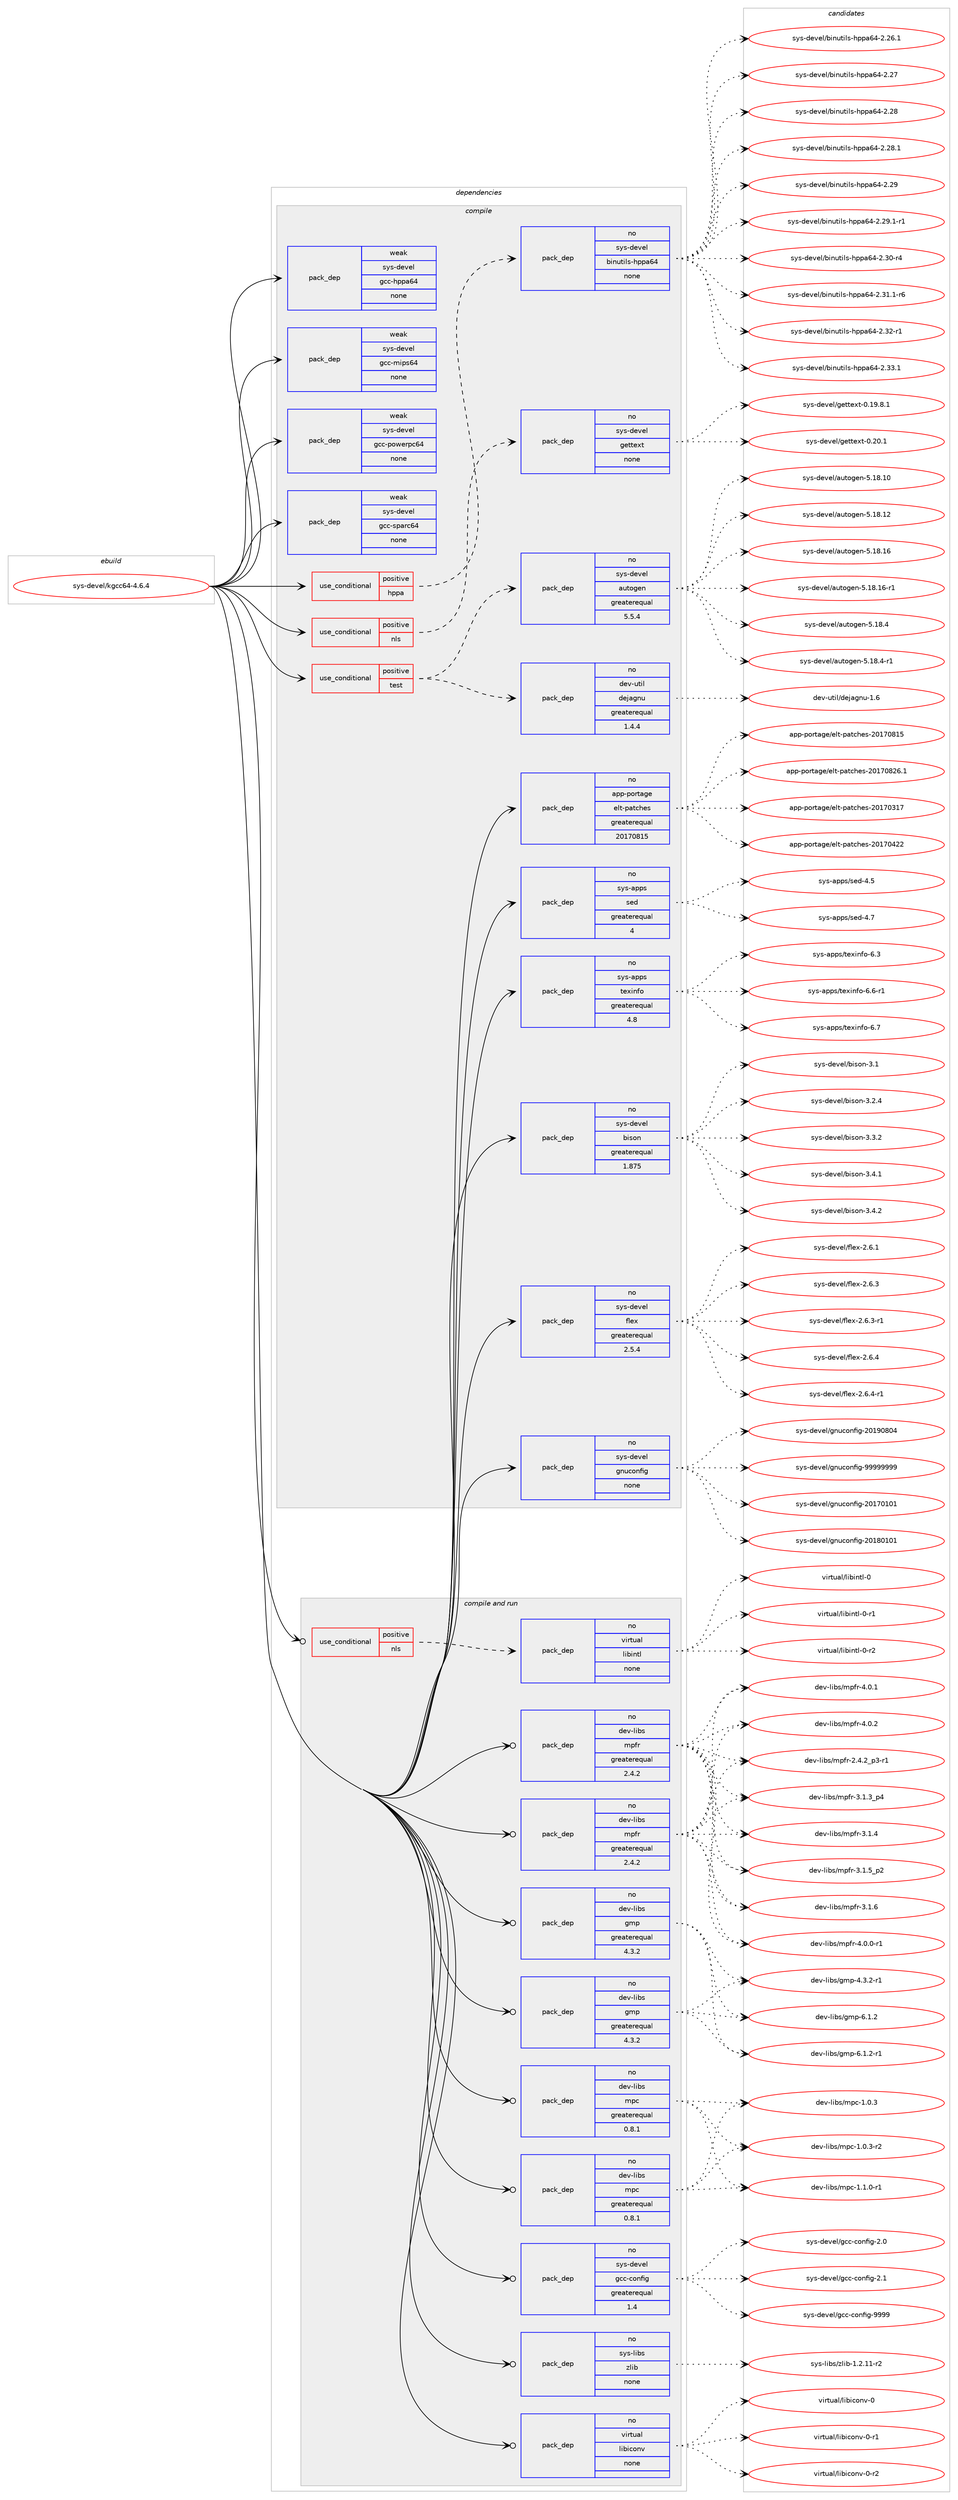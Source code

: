 digraph prolog {

# *************
# Graph options
# *************

newrank=true;
concentrate=true;
compound=true;
graph [rankdir=LR,fontname=Helvetica,fontsize=10,ranksep=1.5];#, ranksep=2.5, nodesep=0.2];
edge  [arrowhead=vee];
node  [fontname=Helvetica,fontsize=10];

# **********
# The ebuild
# **********

subgraph cluster_leftcol {
color=gray;
rank=same;
label=<<i>ebuild</i>>;
id [label="sys-devel/kgcc64-4.6.4", color=red, width=4, href="../sys-devel/kgcc64-4.6.4.svg"];
}

# ****************
# The dependencies
# ****************

subgraph cluster_midcol {
color=gray;
label=<<i>dependencies</i>>;
subgraph cluster_compile {
fillcolor="#eeeeee";
style=filled;
label=<<i>compile</i>>;
subgraph cond213949 {
dependency889942 [label=<<TABLE BORDER="0" CELLBORDER="1" CELLSPACING="0" CELLPADDING="4"><TR><TD ROWSPAN="3" CELLPADDING="10">use_conditional</TD></TR><TR><TD>positive</TD></TR><TR><TD>hppa</TD></TR></TABLE>>, shape=none, color=red];
subgraph pack660429 {
dependency889943 [label=<<TABLE BORDER="0" CELLBORDER="1" CELLSPACING="0" CELLPADDING="4" WIDTH="220"><TR><TD ROWSPAN="6" CELLPADDING="30">pack_dep</TD></TR><TR><TD WIDTH="110">no</TD></TR><TR><TD>sys-devel</TD></TR><TR><TD>binutils-hppa64</TD></TR><TR><TD>none</TD></TR><TR><TD></TD></TR></TABLE>>, shape=none, color=blue];
}
dependency889942:e -> dependency889943:w [weight=20,style="dashed",arrowhead="vee"];
}
id:e -> dependency889942:w [weight=20,style="solid",arrowhead="vee"];
subgraph cond213950 {
dependency889944 [label=<<TABLE BORDER="0" CELLBORDER="1" CELLSPACING="0" CELLPADDING="4"><TR><TD ROWSPAN="3" CELLPADDING="10">use_conditional</TD></TR><TR><TD>positive</TD></TR><TR><TD>nls</TD></TR></TABLE>>, shape=none, color=red];
subgraph pack660430 {
dependency889945 [label=<<TABLE BORDER="0" CELLBORDER="1" CELLSPACING="0" CELLPADDING="4" WIDTH="220"><TR><TD ROWSPAN="6" CELLPADDING="30">pack_dep</TD></TR><TR><TD WIDTH="110">no</TD></TR><TR><TD>sys-devel</TD></TR><TR><TD>gettext</TD></TR><TR><TD>none</TD></TR><TR><TD></TD></TR></TABLE>>, shape=none, color=blue];
}
dependency889944:e -> dependency889945:w [weight=20,style="dashed",arrowhead="vee"];
}
id:e -> dependency889944:w [weight=20,style="solid",arrowhead="vee"];
subgraph cond213951 {
dependency889946 [label=<<TABLE BORDER="0" CELLBORDER="1" CELLSPACING="0" CELLPADDING="4"><TR><TD ROWSPAN="3" CELLPADDING="10">use_conditional</TD></TR><TR><TD>positive</TD></TR><TR><TD>test</TD></TR></TABLE>>, shape=none, color=red];
subgraph pack660431 {
dependency889947 [label=<<TABLE BORDER="0" CELLBORDER="1" CELLSPACING="0" CELLPADDING="4" WIDTH="220"><TR><TD ROWSPAN="6" CELLPADDING="30">pack_dep</TD></TR><TR><TD WIDTH="110">no</TD></TR><TR><TD>dev-util</TD></TR><TR><TD>dejagnu</TD></TR><TR><TD>greaterequal</TD></TR><TR><TD>1.4.4</TD></TR></TABLE>>, shape=none, color=blue];
}
dependency889946:e -> dependency889947:w [weight=20,style="dashed",arrowhead="vee"];
subgraph pack660432 {
dependency889948 [label=<<TABLE BORDER="0" CELLBORDER="1" CELLSPACING="0" CELLPADDING="4" WIDTH="220"><TR><TD ROWSPAN="6" CELLPADDING="30">pack_dep</TD></TR><TR><TD WIDTH="110">no</TD></TR><TR><TD>sys-devel</TD></TR><TR><TD>autogen</TD></TR><TR><TD>greaterequal</TD></TR><TR><TD>5.5.4</TD></TR></TABLE>>, shape=none, color=blue];
}
dependency889946:e -> dependency889948:w [weight=20,style="dashed",arrowhead="vee"];
}
id:e -> dependency889946:w [weight=20,style="solid",arrowhead="vee"];
subgraph pack660433 {
dependency889949 [label=<<TABLE BORDER="0" CELLBORDER="1" CELLSPACING="0" CELLPADDING="4" WIDTH="220"><TR><TD ROWSPAN="6" CELLPADDING="30">pack_dep</TD></TR><TR><TD WIDTH="110">no</TD></TR><TR><TD>app-portage</TD></TR><TR><TD>elt-patches</TD></TR><TR><TD>greaterequal</TD></TR><TR><TD>20170815</TD></TR></TABLE>>, shape=none, color=blue];
}
id:e -> dependency889949:w [weight=20,style="solid",arrowhead="vee"];
subgraph pack660434 {
dependency889950 [label=<<TABLE BORDER="0" CELLBORDER="1" CELLSPACING="0" CELLPADDING="4" WIDTH="220"><TR><TD ROWSPAN="6" CELLPADDING="30">pack_dep</TD></TR><TR><TD WIDTH="110">no</TD></TR><TR><TD>sys-apps</TD></TR><TR><TD>sed</TD></TR><TR><TD>greaterequal</TD></TR><TR><TD>4</TD></TR></TABLE>>, shape=none, color=blue];
}
id:e -> dependency889950:w [weight=20,style="solid",arrowhead="vee"];
subgraph pack660435 {
dependency889951 [label=<<TABLE BORDER="0" CELLBORDER="1" CELLSPACING="0" CELLPADDING="4" WIDTH="220"><TR><TD ROWSPAN="6" CELLPADDING="30">pack_dep</TD></TR><TR><TD WIDTH="110">no</TD></TR><TR><TD>sys-apps</TD></TR><TR><TD>texinfo</TD></TR><TR><TD>greaterequal</TD></TR><TR><TD>4.8</TD></TR></TABLE>>, shape=none, color=blue];
}
id:e -> dependency889951:w [weight=20,style="solid",arrowhead="vee"];
subgraph pack660436 {
dependency889952 [label=<<TABLE BORDER="0" CELLBORDER="1" CELLSPACING="0" CELLPADDING="4" WIDTH="220"><TR><TD ROWSPAN="6" CELLPADDING="30">pack_dep</TD></TR><TR><TD WIDTH="110">no</TD></TR><TR><TD>sys-devel</TD></TR><TR><TD>bison</TD></TR><TR><TD>greaterequal</TD></TR><TR><TD>1.875</TD></TR></TABLE>>, shape=none, color=blue];
}
id:e -> dependency889952:w [weight=20,style="solid",arrowhead="vee"];
subgraph pack660437 {
dependency889953 [label=<<TABLE BORDER="0" CELLBORDER="1" CELLSPACING="0" CELLPADDING="4" WIDTH="220"><TR><TD ROWSPAN="6" CELLPADDING="30">pack_dep</TD></TR><TR><TD WIDTH="110">no</TD></TR><TR><TD>sys-devel</TD></TR><TR><TD>flex</TD></TR><TR><TD>greaterequal</TD></TR><TR><TD>2.5.4</TD></TR></TABLE>>, shape=none, color=blue];
}
id:e -> dependency889953:w [weight=20,style="solid",arrowhead="vee"];
subgraph pack660438 {
dependency889954 [label=<<TABLE BORDER="0" CELLBORDER="1" CELLSPACING="0" CELLPADDING="4" WIDTH="220"><TR><TD ROWSPAN="6" CELLPADDING="30">pack_dep</TD></TR><TR><TD WIDTH="110">no</TD></TR><TR><TD>sys-devel</TD></TR><TR><TD>gnuconfig</TD></TR><TR><TD>none</TD></TR><TR><TD></TD></TR></TABLE>>, shape=none, color=blue];
}
id:e -> dependency889954:w [weight=20,style="solid",arrowhead="vee"];
subgraph pack660439 {
dependency889955 [label=<<TABLE BORDER="0" CELLBORDER="1" CELLSPACING="0" CELLPADDING="4" WIDTH="220"><TR><TD ROWSPAN="6" CELLPADDING="30">pack_dep</TD></TR><TR><TD WIDTH="110">weak</TD></TR><TR><TD>sys-devel</TD></TR><TR><TD>gcc-hppa64</TD></TR><TR><TD>none</TD></TR><TR><TD></TD></TR></TABLE>>, shape=none, color=blue];
}
id:e -> dependency889955:w [weight=20,style="solid",arrowhead="vee"];
subgraph pack660440 {
dependency889956 [label=<<TABLE BORDER="0" CELLBORDER="1" CELLSPACING="0" CELLPADDING="4" WIDTH="220"><TR><TD ROWSPAN="6" CELLPADDING="30">pack_dep</TD></TR><TR><TD WIDTH="110">weak</TD></TR><TR><TD>sys-devel</TD></TR><TR><TD>gcc-mips64</TD></TR><TR><TD>none</TD></TR><TR><TD></TD></TR></TABLE>>, shape=none, color=blue];
}
id:e -> dependency889956:w [weight=20,style="solid",arrowhead="vee"];
subgraph pack660441 {
dependency889957 [label=<<TABLE BORDER="0" CELLBORDER="1" CELLSPACING="0" CELLPADDING="4" WIDTH="220"><TR><TD ROWSPAN="6" CELLPADDING="30">pack_dep</TD></TR><TR><TD WIDTH="110">weak</TD></TR><TR><TD>sys-devel</TD></TR><TR><TD>gcc-powerpc64</TD></TR><TR><TD>none</TD></TR><TR><TD></TD></TR></TABLE>>, shape=none, color=blue];
}
id:e -> dependency889957:w [weight=20,style="solid",arrowhead="vee"];
subgraph pack660442 {
dependency889958 [label=<<TABLE BORDER="0" CELLBORDER="1" CELLSPACING="0" CELLPADDING="4" WIDTH="220"><TR><TD ROWSPAN="6" CELLPADDING="30">pack_dep</TD></TR><TR><TD WIDTH="110">weak</TD></TR><TR><TD>sys-devel</TD></TR><TR><TD>gcc-sparc64</TD></TR><TR><TD>none</TD></TR><TR><TD></TD></TR></TABLE>>, shape=none, color=blue];
}
id:e -> dependency889958:w [weight=20,style="solid",arrowhead="vee"];
}
subgraph cluster_compileandrun {
fillcolor="#eeeeee";
style=filled;
label=<<i>compile and run</i>>;
subgraph cond213952 {
dependency889959 [label=<<TABLE BORDER="0" CELLBORDER="1" CELLSPACING="0" CELLPADDING="4"><TR><TD ROWSPAN="3" CELLPADDING="10">use_conditional</TD></TR><TR><TD>positive</TD></TR><TR><TD>nls</TD></TR></TABLE>>, shape=none, color=red];
subgraph pack660443 {
dependency889960 [label=<<TABLE BORDER="0" CELLBORDER="1" CELLSPACING="0" CELLPADDING="4" WIDTH="220"><TR><TD ROWSPAN="6" CELLPADDING="30">pack_dep</TD></TR><TR><TD WIDTH="110">no</TD></TR><TR><TD>virtual</TD></TR><TR><TD>libintl</TD></TR><TR><TD>none</TD></TR><TR><TD></TD></TR></TABLE>>, shape=none, color=blue];
}
dependency889959:e -> dependency889960:w [weight=20,style="dashed",arrowhead="vee"];
}
id:e -> dependency889959:w [weight=20,style="solid",arrowhead="odotvee"];
subgraph pack660444 {
dependency889961 [label=<<TABLE BORDER="0" CELLBORDER="1" CELLSPACING="0" CELLPADDING="4" WIDTH="220"><TR><TD ROWSPAN="6" CELLPADDING="30">pack_dep</TD></TR><TR><TD WIDTH="110">no</TD></TR><TR><TD>dev-libs</TD></TR><TR><TD>gmp</TD></TR><TR><TD>greaterequal</TD></TR><TR><TD>4.3.2</TD></TR></TABLE>>, shape=none, color=blue];
}
id:e -> dependency889961:w [weight=20,style="solid",arrowhead="odotvee"];
subgraph pack660445 {
dependency889962 [label=<<TABLE BORDER="0" CELLBORDER="1" CELLSPACING="0" CELLPADDING="4" WIDTH="220"><TR><TD ROWSPAN="6" CELLPADDING="30">pack_dep</TD></TR><TR><TD WIDTH="110">no</TD></TR><TR><TD>dev-libs</TD></TR><TR><TD>gmp</TD></TR><TR><TD>greaterequal</TD></TR><TR><TD>4.3.2</TD></TR></TABLE>>, shape=none, color=blue];
}
id:e -> dependency889962:w [weight=20,style="solid",arrowhead="odotvee"];
subgraph pack660446 {
dependency889963 [label=<<TABLE BORDER="0" CELLBORDER="1" CELLSPACING="0" CELLPADDING="4" WIDTH="220"><TR><TD ROWSPAN="6" CELLPADDING="30">pack_dep</TD></TR><TR><TD WIDTH="110">no</TD></TR><TR><TD>dev-libs</TD></TR><TR><TD>mpc</TD></TR><TR><TD>greaterequal</TD></TR><TR><TD>0.8.1</TD></TR></TABLE>>, shape=none, color=blue];
}
id:e -> dependency889963:w [weight=20,style="solid",arrowhead="odotvee"];
subgraph pack660447 {
dependency889964 [label=<<TABLE BORDER="0" CELLBORDER="1" CELLSPACING="0" CELLPADDING="4" WIDTH="220"><TR><TD ROWSPAN="6" CELLPADDING="30">pack_dep</TD></TR><TR><TD WIDTH="110">no</TD></TR><TR><TD>dev-libs</TD></TR><TR><TD>mpc</TD></TR><TR><TD>greaterequal</TD></TR><TR><TD>0.8.1</TD></TR></TABLE>>, shape=none, color=blue];
}
id:e -> dependency889964:w [weight=20,style="solid",arrowhead="odotvee"];
subgraph pack660448 {
dependency889965 [label=<<TABLE BORDER="0" CELLBORDER="1" CELLSPACING="0" CELLPADDING="4" WIDTH="220"><TR><TD ROWSPAN="6" CELLPADDING="30">pack_dep</TD></TR><TR><TD WIDTH="110">no</TD></TR><TR><TD>dev-libs</TD></TR><TR><TD>mpfr</TD></TR><TR><TD>greaterequal</TD></TR><TR><TD>2.4.2</TD></TR></TABLE>>, shape=none, color=blue];
}
id:e -> dependency889965:w [weight=20,style="solid",arrowhead="odotvee"];
subgraph pack660449 {
dependency889966 [label=<<TABLE BORDER="0" CELLBORDER="1" CELLSPACING="0" CELLPADDING="4" WIDTH="220"><TR><TD ROWSPAN="6" CELLPADDING="30">pack_dep</TD></TR><TR><TD WIDTH="110">no</TD></TR><TR><TD>dev-libs</TD></TR><TR><TD>mpfr</TD></TR><TR><TD>greaterequal</TD></TR><TR><TD>2.4.2</TD></TR></TABLE>>, shape=none, color=blue];
}
id:e -> dependency889966:w [weight=20,style="solid",arrowhead="odotvee"];
subgraph pack660450 {
dependency889967 [label=<<TABLE BORDER="0" CELLBORDER="1" CELLSPACING="0" CELLPADDING="4" WIDTH="220"><TR><TD ROWSPAN="6" CELLPADDING="30">pack_dep</TD></TR><TR><TD WIDTH="110">no</TD></TR><TR><TD>sys-devel</TD></TR><TR><TD>gcc-config</TD></TR><TR><TD>greaterequal</TD></TR><TR><TD>1.4</TD></TR></TABLE>>, shape=none, color=blue];
}
id:e -> dependency889967:w [weight=20,style="solid",arrowhead="odotvee"];
subgraph pack660451 {
dependency889968 [label=<<TABLE BORDER="0" CELLBORDER="1" CELLSPACING="0" CELLPADDING="4" WIDTH="220"><TR><TD ROWSPAN="6" CELLPADDING="30">pack_dep</TD></TR><TR><TD WIDTH="110">no</TD></TR><TR><TD>sys-libs</TD></TR><TR><TD>zlib</TD></TR><TR><TD>none</TD></TR><TR><TD></TD></TR></TABLE>>, shape=none, color=blue];
}
id:e -> dependency889968:w [weight=20,style="solid",arrowhead="odotvee"];
subgraph pack660452 {
dependency889969 [label=<<TABLE BORDER="0" CELLBORDER="1" CELLSPACING="0" CELLPADDING="4" WIDTH="220"><TR><TD ROWSPAN="6" CELLPADDING="30">pack_dep</TD></TR><TR><TD WIDTH="110">no</TD></TR><TR><TD>virtual</TD></TR><TR><TD>libiconv</TD></TR><TR><TD>none</TD></TR><TR><TD></TD></TR></TABLE>>, shape=none, color=blue];
}
id:e -> dependency889969:w [weight=20,style="solid",arrowhead="odotvee"];
}
subgraph cluster_run {
fillcolor="#eeeeee";
style=filled;
label=<<i>run</i>>;
}
}

# **************
# The candidates
# **************

subgraph cluster_choices {
rank=same;
color=gray;
label=<<i>candidates</i>>;

subgraph choice660429 {
color=black;
nodesep=1;
choice1151211154510010111810110847981051101171161051081154510411211297545245504650544649 [label="sys-devel/binutils-hppa64-2.26.1", color=red, width=4,href="../sys-devel/binutils-hppa64-2.26.1.svg"];
choice115121115451001011181011084798105110117116105108115451041121129754524550465055 [label="sys-devel/binutils-hppa64-2.27", color=red, width=4,href="../sys-devel/binutils-hppa64-2.27.svg"];
choice115121115451001011181011084798105110117116105108115451041121129754524550465056 [label="sys-devel/binutils-hppa64-2.28", color=red, width=4,href="../sys-devel/binutils-hppa64-2.28.svg"];
choice1151211154510010111810110847981051101171161051081154510411211297545245504650564649 [label="sys-devel/binutils-hppa64-2.28.1", color=red, width=4,href="../sys-devel/binutils-hppa64-2.28.1.svg"];
choice115121115451001011181011084798105110117116105108115451041121129754524550465057 [label="sys-devel/binutils-hppa64-2.29", color=red, width=4,href="../sys-devel/binutils-hppa64-2.29.svg"];
choice11512111545100101118101108479810511011711610510811545104112112975452455046505746494511449 [label="sys-devel/binutils-hppa64-2.29.1-r1", color=red, width=4,href="../sys-devel/binutils-hppa64-2.29.1-r1.svg"];
choice1151211154510010111810110847981051101171161051081154510411211297545245504651484511452 [label="sys-devel/binutils-hppa64-2.30-r4", color=red, width=4,href="../sys-devel/binutils-hppa64-2.30-r4.svg"];
choice11512111545100101118101108479810511011711610510811545104112112975452455046514946494511454 [label="sys-devel/binutils-hppa64-2.31.1-r6", color=red, width=4,href="../sys-devel/binutils-hppa64-2.31.1-r6.svg"];
choice1151211154510010111810110847981051101171161051081154510411211297545245504651504511449 [label="sys-devel/binutils-hppa64-2.32-r1", color=red, width=4,href="../sys-devel/binutils-hppa64-2.32-r1.svg"];
choice1151211154510010111810110847981051101171161051081154510411211297545245504651514649 [label="sys-devel/binutils-hppa64-2.33.1", color=red, width=4,href="../sys-devel/binutils-hppa64-2.33.1.svg"];
dependency889943:e -> choice1151211154510010111810110847981051101171161051081154510411211297545245504650544649:w [style=dotted,weight="100"];
dependency889943:e -> choice115121115451001011181011084798105110117116105108115451041121129754524550465055:w [style=dotted,weight="100"];
dependency889943:e -> choice115121115451001011181011084798105110117116105108115451041121129754524550465056:w [style=dotted,weight="100"];
dependency889943:e -> choice1151211154510010111810110847981051101171161051081154510411211297545245504650564649:w [style=dotted,weight="100"];
dependency889943:e -> choice115121115451001011181011084798105110117116105108115451041121129754524550465057:w [style=dotted,weight="100"];
dependency889943:e -> choice11512111545100101118101108479810511011711610510811545104112112975452455046505746494511449:w [style=dotted,weight="100"];
dependency889943:e -> choice1151211154510010111810110847981051101171161051081154510411211297545245504651484511452:w [style=dotted,weight="100"];
dependency889943:e -> choice11512111545100101118101108479810511011711610510811545104112112975452455046514946494511454:w [style=dotted,weight="100"];
dependency889943:e -> choice1151211154510010111810110847981051101171161051081154510411211297545245504651504511449:w [style=dotted,weight="100"];
dependency889943:e -> choice1151211154510010111810110847981051101171161051081154510411211297545245504651514649:w [style=dotted,weight="100"];
}
subgraph choice660430 {
color=black;
nodesep=1;
choice1151211154510010111810110847103101116116101120116454846495746564649 [label="sys-devel/gettext-0.19.8.1", color=red, width=4,href="../sys-devel/gettext-0.19.8.1.svg"];
choice115121115451001011181011084710310111611610112011645484650484649 [label="sys-devel/gettext-0.20.1", color=red, width=4,href="../sys-devel/gettext-0.20.1.svg"];
dependency889945:e -> choice1151211154510010111810110847103101116116101120116454846495746564649:w [style=dotted,weight="100"];
dependency889945:e -> choice115121115451001011181011084710310111611610112011645484650484649:w [style=dotted,weight="100"];
}
subgraph choice660431 {
color=black;
nodesep=1;
choice10010111845117116105108471001011069710311011745494654 [label="dev-util/dejagnu-1.6", color=red, width=4,href="../dev-util/dejagnu-1.6.svg"];
dependency889947:e -> choice10010111845117116105108471001011069710311011745494654:w [style=dotted,weight="100"];
}
subgraph choice660432 {
color=black;
nodesep=1;
choice1151211154510010111810110847971171161111031011104553464956464948 [label="sys-devel/autogen-5.18.10", color=red, width=4,href="../sys-devel/autogen-5.18.10.svg"];
choice1151211154510010111810110847971171161111031011104553464956464950 [label="sys-devel/autogen-5.18.12", color=red, width=4,href="../sys-devel/autogen-5.18.12.svg"];
choice1151211154510010111810110847971171161111031011104553464956464954 [label="sys-devel/autogen-5.18.16", color=red, width=4,href="../sys-devel/autogen-5.18.16.svg"];
choice11512111545100101118101108479711711611110310111045534649564649544511449 [label="sys-devel/autogen-5.18.16-r1", color=red, width=4,href="../sys-devel/autogen-5.18.16-r1.svg"];
choice11512111545100101118101108479711711611110310111045534649564652 [label="sys-devel/autogen-5.18.4", color=red, width=4,href="../sys-devel/autogen-5.18.4.svg"];
choice115121115451001011181011084797117116111103101110455346495646524511449 [label="sys-devel/autogen-5.18.4-r1", color=red, width=4,href="../sys-devel/autogen-5.18.4-r1.svg"];
dependency889948:e -> choice1151211154510010111810110847971171161111031011104553464956464948:w [style=dotted,weight="100"];
dependency889948:e -> choice1151211154510010111810110847971171161111031011104553464956464950:w [style=dotted,weight="100"];
dependency889948:e -> choice1151211154510010111810110847971171161111031011104553464956464954:w [style=dotted,weight="100"];
dependency889948:e -> choice11512111545100101118101108479711711611110310111045534649564649544511449:w [style=dotted,weight="100"];
dependency889948:e -> choice11512111545100101118101108479711711611110310111045534649564652:w [style=dotted,weight="100"];
dependency889948:e -> choice115121115451001011181011084797117116111103101110455346495646524511449:w [style=dotted,weight="100"];
}
subgraph choice660433 {
color=black;
nodesep=1;
choice97112112451121111141169710310147101108116451129711699104101115455048495548514955 [label="app-portage/elt-patches-20170317", color=red, width=4,href="../app-portage/elt-patches-20170317.svg"];
choice97112112451121111141169710310147101108116451129711699104101115455048495548525050 [label="app-portage/elt-patches-20170422", color=red, width=4,href="../app-portage/elt-patches-20170422.svg"];
choice97112112451121111141169710310147101108116451129711699104101115455048495548564953 [label="app-portage/elt-patches-20170815", color=red, width=4,href="../app-portage/elt-patches-20170815.svg"];
choice971121124511211111411697103101471011081164511297116991041011154550484955485650544649 [label="app-portage/elt-patches-20170826.1", color=red, width=4,href="../app-portage/elt-patches-20170826.1.svg"];
dependency889949:e -> choice97112112451121111141169710310147101108116451129711699104101115455048495548514955:w [style=dotted,weight="100"];
dependency889949:e -> choice97112112451121111141169710310147101108116451129711699104101115455048495548525050:w [style=dotted,weight="100"];
dependency889949:e -> choice97112112451121111141169710310147101108116451129711699104101115455048495548564953:w [style=dotted,weight="100"];
dependency889949:e -> choice971121124511211111411697103101471011081164511297116991041011154550484955485650544649:w [style=dotted,weight="100"];
}
subgraph choice660434 {
color=black;
nodesep=1;
choice11512111545971121121154711510110045524653 [label="sys-apps/sed-4.5", color=red, width=4,href="../sys-apps/sed-4.5.svg"];
choice11512111545971121121154711510110045524655 [label="sys-apps/sed-4.7", color=red, width=4,href="../sys-apps/sed-4.7.svg"];
dependency889950:e -> choice11512111545971121121154711510110045524653:w [style=dotted,weight="100"];
dependency889950:e -> choice11512111545971121121154711510110045524655:w [style=dotted,weight="100"];
}
subgraph choice660435 {
color=black;
nodesep=1;
choice11512111545971121121154711610112010511010211145544651 [label="sys-apps/texinfo-6.3", color=red, width=4,href="../sys-apps/texinfo-6.3.svg"];
choice115121115459711211211547116101120105110102111455446544511449 [label="sys-apps/texinfo-6.6-r1", color=red, width=4,href="../sys-apps/texinfo-6.6-r1.svg"];
choice11512111545971121121154711610112010511010211145544655 [label="sys-apps/texinfo-6.7", color=red, width=4,href="../sys-apps/texinfo-6.7.svg"];
dependency889951:e -> choice11512111545971121121154711610112010511010211145544651:w [style=dotted,weight="100"];
dependency889951:e -> choice115121115459711211211547116101120105110102111455446544511449:w [style=dotted,weight="100"];
dependency889951:e -> choice11512111545971121121154711610112010511010211145544655:w [style=dotted,weight="100"];
}
subgraph choice660436 {
color=black;
nodesep=1;
choice11512111545100101118101108479810511511111045514649 [label="sys-devel/bison-3.1", color=red, width=4,href="../sys-devel/bison-3.1.svg"];
choice115121115451001011181011084798105115111110455146504652 [label="sys-devel/bison-3.2.4", color=red, width=4,href="../sys-devel/bison-3.2.4.svg"];
choice115121115451001011181011084798105115111110455146514650 [label="sys-devel/bison-3.3.2", color=red, width=4,href="../sys-devel/bison-3.3.2.svg"];
choice115121115451001011181011084798105115111110455146524649 [label="sys-devel/bison-3.4.1", color=red, width=4,href="../sys-devel/bison-3.4.1.svg"];
choice115121115451001011181011084798105115111110455146524650 [label="sys-devel/bison-3.4.2", color=red, width=4,href="../sys-devel/bison-3.4.2.svg"];
dependency889952:e -> choice11512111545100101118101108479810511511111045514649:w [style=dotted,weight="100"];
dependency889952:e -> choice115121115451001011181011084798105115111110455146504652:w [style=dotted,weight="100"];
dependency889952:e -> choice115121115451001011181011084798105115111110455146514650:w [style=dotted,weight="100"];
dependency889952:e -> choice115121115451001011181011084798105115111110455146524649:w [style=dotted,weight="100"];
dependency889952:e -> choice115121115451001011181011084798105115111110455146524650:w [style=dotted,weight="100"];
}
subgraph choice660437 {
color=black;
nodesep=1;
choice1151211154510010111810110847102108101120455046544649 [label="sys-devel/flex-2.6.1", color=red, width=4,href="../sys-devel/flex-2.6.1.svg"];
choice1151211154510010111810110847102108101120455046544651 [label="sys-devel/flex-2.6.3", color=red, width=4,href="../sys-devel/flex-2.6.3.svg"];
choice11512111545100101118101108471021081011204550465446514511449 [label="sys-devel/flex-2.6.3-r1", color=red, width=4,href="../sys-devel/flex-2.6.3-r1.svg"];
choice1151211154510010111810110847102108101120455046544652 [label="sys-devel/flex-2.6.4", color=red, width=4,href="../sys-devel/flex-2.6.4.svg"];
choice11512111545100101118101108471021081011204550465446524511449 [label="sys-devel/flex-2.6.4-r1", color=red, width=4,href="../sys-devel/flex-2.6.4-r1.svg"];
dependency889953:e -> choice1151211154510010111810110847102108101120455046544649:w [style=dotted,weight="100"];
dependency889953:e -> choice1151211154510010111810110847102108101120455046544651:w [style=dotted,weight="100"];
dependency889953:e -> choice11512111545100101118101108471021081011204550465446514511449:w [style=dotted,weight="100"];
dependency889953:e -> choice1151211154510010111810110847102108101120455046544652:w [style=dotted,weight="100"];
dependency889953:e -> choice11512111545100101118101108471021081011204550465446524511449:w [style=dotted,weight="100"];
}
subgraph choice660438 {
color=black;
nodesep=1;
choice115121115451001011181011084710311011799111110102105103455048495548494849 [label="sys-devel/gnuconfig-20170101", color=red, width=4,href="../sys-devel/gnuconfig-20170101.svg"];
choice115121115451001011181011084710311011799111110102105103455048495648494849 [label="sys-devel/gnuconfig-20180101", color=red, width=4,href="../sys-devel/gnuconfig-20180101.svg"];
choice115121115451001011181011084710311011799111110102105103455048495748564852 [label="sys-devel/gnuconfig-20190804", color=red, width=4,href="../sys-devel/gnuconfig-20190804.svg"];
choice115121115451001011181011084710311011799111110102105103455757575757575757 [label="sys-devel/gnuconfig-99999999", color=red, width=4,href="../sys-devel/gnuconfig-99999999.svg"];
dependency889954:e -> choice115121115451001011181011084710311011799111110102105103455048495548494849:w [style=dotted,weight="100"];
dependency889954:e -> choice115121115451001011181011084710311011799111110102105103455048495648494849:w [style=dotted,weight="100"];
dependency889954:e -> choice115121115451001011181011084710311011799111110102105103455048495748564852:w [style=dotted,weight="100"];
dependency889954:e -> choice115121115451001011181011084710311011799111110102105103455757575757575757:w [style=dotted,weight="100"];
}
subgraph choice660439 {
color=black;
nodesep=1;
}
subgraph choice660440 {
color=black;
nodesep=1;
}
subgraph choice660441 {
color=black;
nodesep=1;
}
subgraph choice660442 {
color=black;
nodesep=1;
}
subgraph choice660443 {
color=black;
nodesep=1;
choice1181051141161179710847108105981051101161084548 [label="virtual/libintl-0", color=red, width=4,href="../virtual/libintl-0.svg"];
choice11810511411611797108471081059810511011610845484511449 [label="virtual/libintl-0-r1", color=red, width=4,href="../virtual/libintl-0-r1.svg"];
choice11810511411611797108471081059810511011610845484511450 [label="virtual/libintl-0-r2", color=red, width=4,href="../virtual/libintl-0-r2.svg"];
dependency889960:e -> choice1181051141161179710847108105981051101161084548:w [style=dotted,weight="100"];
dependency889960:e -> choice11810511411611797108471081059810511011610845484511449:w [style=dotted,weight="100"];
dependency889960:e -> choice11810511411611797108471081059810511011610845484511450:w [style=dotted,weight="100"];
}
subgraph choice660444 {
color=black;
nodesep=1;
choice1001011184510810598115471031091124552465146504511449 [label="dev-libs/gmp-4.3.2-r1", color=red, width=4,href="../dev-libs/gmp-4.3.2-r1.svg"];
choice100101118451081059811547103109112455446494650 [label="dev-libs/gmp-6.1.2", color=red, width=4,href="../dev-libs/gmp-6.1.2.svg"];
choice1001011184510810598115471031091124554464946504511449 [label="dev-libs/gmp-6.1.2-r1", color=red, width=4,href="../dev-libs/gmp-6.1.2-r1.svg"];
dependency889961:e -> choice1001011184510810598115471031091124552465146504511449:w [style=dotted,weight="100"];
dependency889961:e -> choice100101118451081059811547103109112455446494650:w [style=dotted,weight="100"];
dependency889961:e -> choice1001011184510810598115471031091124554464946504511449:w [style=dotted,weight="100"];
}
subgraph choice660445 {
color=black;
nodesep=1;
choice1001011184510810598115471031091124552465146504511449 [label="dev-libs/gmp-4.3.2-r1", color=red, width=4,href="../dev-libs/gmp-4.3.2-r1.svg"];
choice100101118451081059811547103109112455446494650 [label="dev-libs/gmp-6.1.2", color=red, width=4,href="../dev-libs/gmp-6.1.2.svg"];
choice1001011184510810598115471031091124554464946504511449 [label="dev-libs/gmp-6.1.2-r1", color=red, width=4,href="../dev-libs/gmp-6.1.2-r1.svg"];
dependency889962:e -> choice1001011184510810598115471031091124552465146504511449:w [style=dotted,weight="100"];
dependency889962:e -> choice100101118451081059811547103109112455446494650:w [style=dotted,weight="100"];
dependency889962:e -> choice1001011184510810598115471031091124554464946504511449:w [style=dotted,weight="100"];
}
subgraph choice660446 {
color=black;
nodesep=1;
choice10010111845108105981154710911299454946484651 [label="dev-libs/mpc-1.0.3", color=red, width=4,href="../dev-libs/mpc-1.0.3.svg"];
choice100101118451081059811547109112994549464846514511450 [label="dev-libs/mpc-1.0.3-r2", color=red, width=4,href="../dev-libs/mpc-1.0.3-r2.svg"];
choice100101118451081059811547109112994549464946484511449 [label="dev-libs/mpc-1.1.0-r1", color=red, width=4,href="../dev-libs/mpc-1.1.0-r1.svg"];
dependency889963:e -> choice10010111845108105981154710911299454946484651:w [style=dotted,weight="100"];
dependency889963:e -> choice100101118451081059811547109112994549464846514511450:w [style=dotted,weight="100"];
dependency889963:e -> choice100101118451081059811547109112994549464946484511449:w [style=dotted,weight="100"];
}
subgraph choice660447 {
color=black;
nodesep=1;
choice10010111845108105981154710911299454946484651 [label="dev-libs/mpc-1.0.3", color=red, width=4,href="../dev-libs/mpc-1.0.3.svg"];
choice100101118451081059811547109112994549464846514511450 [label="dev-libs/mpc-1.0.3-r2", color=red, width=4,href="../dev-libs/mpc-1.0.3-r2.svg"];
choice100101118451081059811547109112994549464946484511449 [label="dev-libs/mpc-1.1.0-r1", color=red, width=4,href="../dev-libs/mpc-1.1.0-r1.svg"];
dependency889964:e -> choice10010111845108105981154710911299454946484651:w [style=dotted,weight="100"];
dependency889964:e -> choice100101118451081059811547109112994549464846514511450:w [style=dotted,weight="100"];
dependency889964:e -> choice100101118451081059811547109112994549464946484511449:w [style=dotted,weight="100"];
}
subgraph choice660448 {
color=black;
nodesep=1;
choice10010111845108105981154710911210211445504652465095112514511449 [label="dev-libs/mpfr-2.4.2_p3-r1", color=red, width=4,href="../dev-libs/mpfr-2.4.2_p3-r1.svg"];
choice1001011184510810598115471091121021144551464946519511252 [label="dev-libs/mpfr-3.1.3_p4", color=red, width=4,href="../dev-libs/mpfr-3.1.3_p4.svg"];
choice100101118451081059811547109112102114455146494652 [label="dev-libs/mpfr-3.1.4", color=red, width=4,href="../dev-libs/mpfr-3.1.4.svg"];
choice1001011184510810598115471091121021144551464946539511250 [label="dev-libs/mpfr-3.1.5_p2", color=red, width=4,href="../dev-libs/mpfr-3.1.5_p2.svg"];
choice100101118451081059811547109112102114455146494654 [label="dev-libs/mpfr-3.1.6", color=red, width=4,href="../dev-libs/mpfr-3.1.6.svg"];
choice1001011184510810598115471091121021144552464846484511449 [label="dev-libs/mpfr-4.0.0-r1", color=red, width=4,href="../dev-libs/mpfr-4.0.0-r1.svg"];
choice100101118451081059811547109112102114455246484649 [label="dev-libs/mpfr-4.0.1", color=red, width=4,href="../dev-libs/mpfr-4.0.1.svg"];
choice100101118451081059811547109112102114455246484650 [label="dev-libs/mpfr-4.0.2", color=red, width=4,href="../dev-libs/mpfr-4.0.2.svg"];
dependency889965:e -> choice10010111845108105981154710911210211445504652465095112514511449:w [style=dotted,weight="100"];
dependency889965:e -> choice1001011184510810598115471091121021144551464946519511252:w [style=dotted,weight="100"];
dependency889965:e -> choice100101118451081059811547109112102114455146494652:w [style=dotted,weight="100"];
dependency889965:e -> choice1001011184510810598115471091121021144551464946539511250:w [style=dotted,weight="100"];
dependency889965:e -> choice100101118451081059811547109112102114455146494654:w [style=dotted,weight="100"];
dependency889965:e -> choice1001011184510810598115471091121021144552464846484511449:w [style=dotted,weight="100"];
dependency889965:e -> choice100101118451081059811547109112102114455246484649:w [style=dotted,weight="100"];
dependency889965:e -> choice100101118451081059811547109112102114455246484650:w [style=dotted,weight="100"];
}
subgraph choice660449 {
color=black;
nodesep=1;
choice10010111845108105981154710911210211445504652465095112514511449 [label="dev-libs/mpfr-2.4.2_p3-r1", color=red, width=4,href="../dev-libs/mpfr-2.4.2_p3-r1.svg"];
choice1001011184510810598115471091121021144551464946519511252 [label="dev-libs/mpfr-3.1.3_p4", color=red, width=4,href="../dev-libs/mpfr-3.1.3_p4.svg"];
choice100101118451081059811547109112102114455146494652 [label="dev-libs/mpfr-3.1.4", color=red, width=4,href="../dev-libs/mpfr-3.1.4.svg"];
choice1001011184510810598115471091121021144551464946539511250 [label="dev-libs/mpfr-3.1.5_p2", color=red, width=4,href="../dev-libs/mpfr-3.1.5_p2.svg"];
choice100101118451081059811547109112102114455146494654 [label="dev-libs/mpfr-3.1.6", color=red, width=4,href="../dev-libs/mpfr-3.1.6.svg"];
choice1001011184510810598115471091121021144552464846484511449 [label="dev-libs/mpfr-4.0.0-r1", color=red, width=4,href="../dev-libs/mpfr-4.0.0-r1.svg"];
choice100101118451081059811547109112102114455246484649 [label="dev-libs/mpfr-4.0.1", color=red, width=4,href="../dev-libs/mpfr-4.0.1.svg"];
choice100101118451081059811547109112102114455246484650 [label="dev-libs/mpfr-4.0.2", color=red, width=4,href="../dev-libs/mpfr-4.0.2.svg"];
dependency889966:e -> choice10010111845108105981154710911210211445504652465095112514511449:w [style=dotted,weight="100"];
dependency889966:e -> choice1001011184510810598115471091121021144551464946519511252:w [style=dotted,weight="100"];
dependency889966:e -> choice100101118451081059811547109112102114455146494652:w [style=dotted,weight="100"];
dependency889966:e -> choice1001011184510810598115471091121021144551464946539511250:w [style=dotted,weight="100"];
dependency889966:e -> choice100101118451081059811547109112102114455146494654:w [style=dotted,weight="100"];
dependency889966:e -> choice1001011184510810598115471091121021144552464846484511449:w [style=dotted,weight="100"];
dependency889966:e -> choice100101118451081059811547109112102114455246484649:w [style=dotted,weight="100"];
dependency889966:e -> choice100101118451081059811547109112102114455246484650:w [style=dotted,weight="100"];
}
subgraph choice660450 {
color=black;
nodesep=1;
choice11512111545100101118101108471039999459911111010210510345504648 [label="sys-devel/gcc-config-2.0", color=red, width=4,href="../sys-devel/gcc-config-2.0.svg"];
choice11512111545100101118101108471039999459911111010210510345504649 [label="sys-devel/gcc-config-2.1", color=red, width=4,href="../sys-devel/gcc-config-2.1.svg"];
choice1151211154510010111810110847103999945991111101021051034557575757 [label="sys-devel/gcc-config-9999", color=red, width=4,href="../sys-devel/gcc-config-9999.svg"];
dependency889967:e -> choice11512111545100101118101108471039999459911111010210510345504648:w [style=dotted,weight="100"];
dependency889967:e -> choice11512111545100101118101108471039999459911111010210510345504649:w [style=dotted,weight="100"];
dependency889967:e -> choice1151211154510010111810110847103999945991111101021051034557575757:w [style=dotted,weight="100"];
}
subgraph choice660451 {
color=black;
nodesep=1;
choice11512111545108105981154712210810598454946504649494511450 [label="sys-libs/zlib-1.2.11-r2", color=red, width=4,href="../sys-libs/zlib-1.2.11-r2.svg"];
dependency889968:e -> choice11512111545108105981154712210810598454946504649494511450:w [style=dotted,weight="100"];
}
subgraph choice660452 {
color=black;
nodesep=1;
choice118105114116117971084710810598105991111101184548 [label="virtual/libiconv-0", color=red, width=4,href="../virtual/libiconv-0.svg"];
choice1181051141161179710847108105981059911111011845484511449 [label="virtual/libiconv-0-r1", color=red, width=4,href="../virtual/libiconv-0-r1.svg"];
choice1181051141161179710847108105981059911111011845484511450 [label="virtual/libiconv-0-r2", color=red, width=4,href="../virtual/libiconv-0-r2.svg"];
dependency889969:e -> choice118105114116117971084710810598105991111101184548:w [style=dotted,weight="100"];
dependency889969:e -> choice1181051141161179710847108105981059911111011845484511449:w [style=dotted,weight="100"];
dependency889969:e -> choice1181051141161179710847108105981059911111011845484511450:w [style=dotted,weight="100"];
}
}

}
